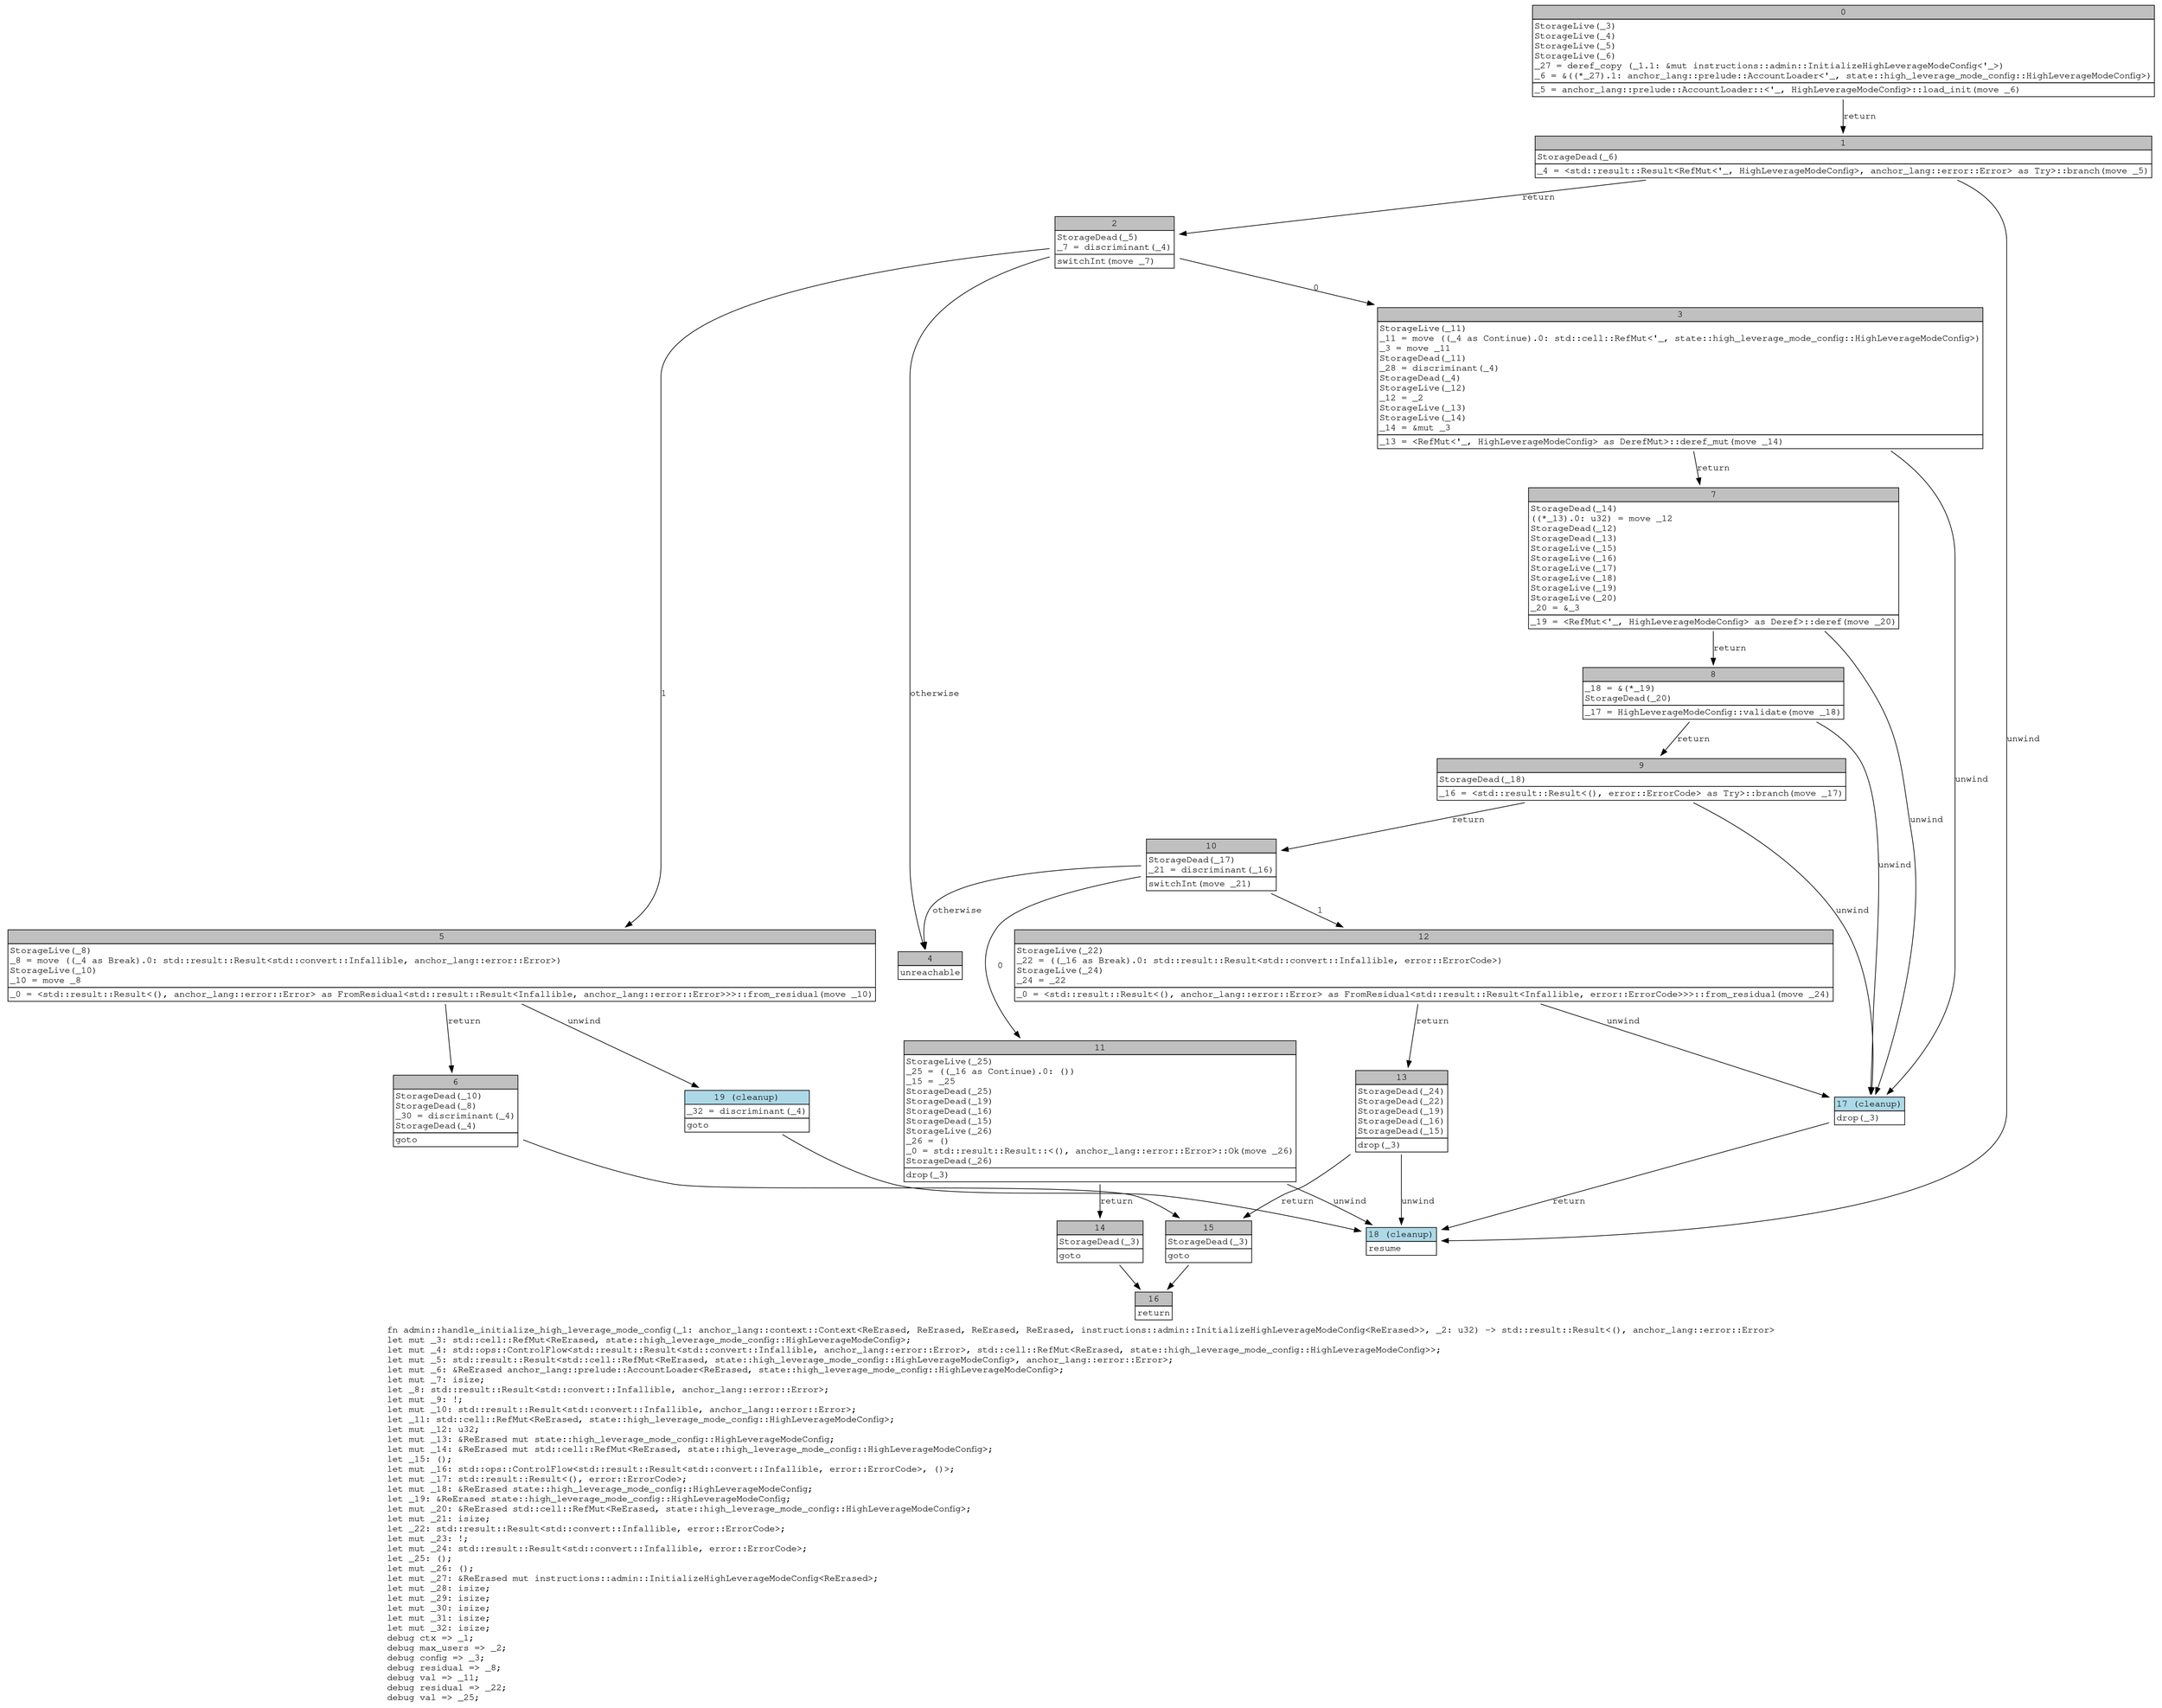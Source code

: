 digraph Mir_0_1121 {
    graph [fontname="Courier, monospace"];
    node [fontname="Courier, monospace"];
    edge [fontname="Courier, monospace"];
    label=<fn admin::handle_initialize_high_leverage_mode_config(_1: anchor_lang::context::Context&lt;ReErased, ReErased, ReErased, ReErased, instructions::admin::InitializeHighLeverageModeConfig&lt;ReErased&gt;&gt;, _2: u32) -&gt; std::result::Result&lt;(), anchor_lang::error::Error&gt;<br align="left"/>let mut _3: std::cell::RefMut&lt;ReErased, state::high_leverage_mode_config::HighLeverageModeConfig&gt;;<br align="left"/>let mut _4: std::ops::ControlFlow&lt;std::result::Result&lt;std::convert::Infallible, anchor_lang::error::Error&gt;, std::cell::RefMut&lt;ReErased, state::high_leverage_mode_config::HighLeverageModeConfig&gt;&gt;;<br align="left"/>let mut _5: std::result::Result&lt;std::cell::RefMut&lt;ReErased, state::high_leverage_mode_config::HighLeverageModeConfig&gt;, anchor_lang::error::Error&gt;;<br align="left"/>let mut _6: &amp;ReErased anchor_lang::prelude::AccountLoader&lt;ReErased, state::high_leverage_mode_config::HighLeverageModeConfig&gt;;<br align="left"/>let mut _7: isize;<br align="left"/>let _8: std::result::Result&lt;std::convert::Infallible, anchor_lang::error::Error&gt;;<br align="left"/>let mut _9: !;<br align="left"/>let mut _10: std::result::Result&lt;std::convert::Infallible, anchor_lang::error::Error&gt;;<br align="left"/>let _11: std::cell::RefMut&lt;ReErased, state::high_leverage_mode_config::HighLeverageModeConfig&gt;;<br align="left"/>let mut _12: u32;<br align="left"/>let mut _13: &amp;ReErased mut state::high_leverage_mode_config::HighLeverageModeConfig;<br align="left"/>let mut _14: &amp;ReErased mut std::cell::RefMut&lt;ReErased, state::high_leverage_mode_config::HighLeverageModeConfig&gt;;<br align="left"/>let _15: ();<br align="left"/>let mut _16: std::ops::ControlFlow&lt;std::result::Result&lt;std::convert::Infallible, error::ErrorCode&gt;, ()&gt;;<br align="left"/>let mut _17: std::result::Result&lt;(), error::ErrorCode&gt;;<br align="left"/>let mut _18: &amp;ReErased state::high_leverage_mode_config::HighLeverageModeConfig;<br align="left"/>let _19: &amp;ReErased state::high_leverage_mode_config::HighLeverageModeConfig;<br align="left"/>let mut _20: &amp;ReErased std::cell::RefMut&lt;ReErased, state::high_leverage_mode_config::HighLeverageModeConfig&gt;;<br align="left"/>let mut _21: isize;<br align="left"/>let _22: std::result::Result&lt;std::convert::Infallible, error::ErrorCode&gt;;<br align="left"/>let mut _23: !;<br align="left"/>let mut _24: std::result::Result&lt;std::convert::Infallible, error::ErrorCode&gt;;<br align="left"/>let _25: ();<br align="left"/>let mut _26: ();<br align="left"/>let mut _27: &amp;ReErased mut instructions::admin::InitializeHighLeverageModeConfig&lt;ReErased&gt;;<br align="left"/>let mut _28: isize;<br align="left"/>let mut _29: isize;<br align="left"/>let mut _30: isize;<br align="left"/>let mut _31: isize;<br align="left"/>let mut _32: isize;<br align="left"/>debug ctx =&gt; _1;<br align="left"/>debug max_users =&gt; _2;<br align="left"/>debug config =&gt; _3;<br align="left"/>debug residual =&gt; _8;<br align="left"/>debug val =&gt; _11;<br align="left"/>debug residual =&gt; _22;<br align="left"/>debug val =&gt; _25;<br align="left"/>>;
    bb0__0_1121 [shape="none", label=<<table border="0" cellborder="1" cellspacing="0"><tr><td bgcolor="gray" align="center" colspan="1">0</td></tr><tr><td align="left" balign="left">StorageLive(_3)<br/>StorageLive(_4)<br/>StorageLive(_5)<br/>StorageLive(_6)<br/>_27 = deref_copy (_1.1: &amp;mut instructions::admin::InitializeHighLeverageModeConfig&lt;'_&gt;)<br/>_6 = &amp;((*_27).1: anchor_lang::prelude::AccountLoader&lt;'_, state::high_leverage_mode_config::HighLeverageModeConfig&gt;)<br/></td></tr><tr><td align="left">_5 = anchor_lang::prelude::AccountLoader::&lt;'_, HighLeverageModeConfig&gt;::load_init(move _6)</td></tr></table>>];
    bb1__0_1121 [shape="none", label=<<table border="0" cellborder="1" cellspacing="0"><tr><td bgcolor="gray" align="center" colspan="1">1</td></tr><tr><td align="left" balign="left">StorageDead(_6)<br/></td></tr><tr><td align="left">_4 = &lt;std::result::Result&lt;RefMut&lt;'_, HighLeverageModeConfig&gt;, anchor_lang::error::Error&gt; as Try&gt;::branch(move _5)</td></tr></table>>];
    bb2__0_1121 [shape="none", label=<<table border="0" cellborder="1" cellspacing="0"><tr><td bgcolor="gray" align="center" colspan="1">2</td></tr><tr><td align="left" balign="left">StorageDead(_5)<br/>_7 = discriminant(_4)<br/></td></tr><tr><td align="left">switchInt(move _7)</td></tr></table>>];
    bb3__0_1121 [shape="none", label=<<table border="0" cellborder="1" cellspacing="0"><tr><td bgcolor="gray" align="center" colspan="1">3</td></tr><tr><td align="left" balign="left">StorageLive(_11)<br/>_11 = move ((_4 as Continue).0: std::cell::RefMut&lt;'_, state::high_leverage_mode_config::HighLeverageModeConfig&gt;)<br/>_3 = move _11<br/>StorageDead(_11)<br/>_28 = discriminant(_4)<br/>StorageDead(_4)<br/>StorageLive(_12)<br/>_12 = _2<br/>StorageLive(_13)<br/>StorageLive(_14)<br/>_14 = &amp;mut _3<br/></td></tr><tr><td align="left">_13 = &lt;RefMut&lt;'_, HighLeverageModeConfig&gt; as DerefMut&gt;::deref_mut(move _14)</td></tr></table>>];
    bb4__0_1121 [shape="none", label=<<table border="0" cellborder="1" cellspacing="0"><tr><td bgcolor="gray" align="center" colspan="1">4</td></tr><tr><td align="left">unreachable</td></tr></table>>];
    bb5__0_1121 [shape="none", label=<<table border="0" cellborder="1" cellspacing="0"><tr><td bgcolor="gray" align="center" colspan="1">5</td></tr><tr><td align="left" balign="left">StorageLive(_8)<br/>_8 = move ((_4 as Break).0: std::result::Result&lt;std::convert::Infallible, anchor_lang::error::Error&gt;)<br/>StorageLive(_10)<br/>_10 = move _8<br/></td></tr><tr><td align="left">_0 = &lt;std::result::Result&lt;(), anchor_lang::error::Error&gt; as FromResidual&lt;std::result::Result&lt;Infallible, anchor_lang::error::Error&gt;&gt;&gt;::from_residual(move _10)</td></tr></table>>];
    bb6__0_1121 [shape="none", label=<<table border="0" cellborder="1" cellspacing="0"><tr><td bgcolor="gray" align="center" colspan="1">6</td></tr><tr><td align="left" balign="left">StorageDead(_10)<br/>StorageDead(_8)<br/>_30 = discriminant(_4)<br/>StorageDead(_4)<br/></td></tr><tr><td align="left">goto</td></tr></table>>];
    bb7__0_1121 [shape="none", label=<<table border="0" cellborder="1" cellspacing="0"><tr><td bgcolor="gray" align="center" colspan="1">7</td></tr><tr><td align="left" balign="left">StorageDead(_14)<br/>((*_13).0: u32) = move _12<br/>StorageDead(_12)<br/>StorageDead(_13)<br/>StorageLive(_15)<br/>StorageLive(_16)<br/>StorageLive(_17)<br/>StorageLive(_18)<br/>StorageLive(_19)<br/>StorageLive(_20)<br/>_20 = &amp;_3<br/></td></tr><tr><td align="left">_19 = &lt;RefMut&lt;'_, HighLeverageModeConfig&gt; as Deref&gt;::deref(move _20)</td></tr></table>>];
    bb8__0_1121 [shape="none", label=<<table border="0" cellborder="1" cellspacing="0"><tr><td bgcolor="gray" align="center" colspan="1">8</td></tr><tr><td align="left" balign="left">_18 = &amp;(*_19)<br/>StorageDead(_20)<br/></td></tr><tr><td align="left">_17 = HighLeverageModeConfig::validate(move _18)</td></tr></table>>];
    bb9__0_1121 [shape="none", label=<<table border="0" cellborder="1" cellspacing="0"><tr><td bgcolor="gray" align="center" colspan="1">9</td></tr><tr><td align="left" balign="left">StorageDead(_18)<br/></td></tr><tr><td align="left">_16 = &lt;std::result::Result&lt;(), error::ErrorCode&gt; as Try&gt;::branch(move _17)</td></tr></table>>];
    bb10__0_1121 [shape="none", label=<<table border="0" cellborder="1" cellspacing="0"><tr><td bgcolor="gray" align="center" colspan="1">10</td></tr><tr><td align="left" balign="left">StorageDead(_17)<br/>_21 = discriminant(_16)<br/></td></tr><tr><td align="left">switchInt(move _21)</td></tr></table>>];
    bb11__0_1121 [shape="none", label=<<table border="0" cellborder="1" cellspacing="0"><tr><td bgcolor="gray" align="center" colspan="1">11</td></tr><tr><td align="left" balign="left">StorageLive(_25)<br/>_25 = ((_16 as Continue).0: ())<br/>_15 = _25<br/>StorageDead(_25)<br/>StorageDead(_19)<br/>StorageDead(_16)<br/>StorageDead(_15)<br/>StorageLive(_26)<br/>_26 = ()<br/>_0 = std::result::Result::&lt;(), anchor_lang::error::Error&gt;::Ok(move _26)<br/>StorageDead(_26)<br/></td></tr><tr><td align="left">drop(_3)</td></tr></table>>];
    bb12__0_1121 [shape="none", label=<<table border="0" cellborder="1" cellspacing="0"><tr><td bgcolor="gray" align="center" colspan="1">12</td></tr><tr><td align="left" balign="left">StorageLive(_22)<br/>_22 = ((_16 as Break).0: std::result::Result&lt;std::convert::Infallible, error::ErrorCode&gt;)<br/>StorageLive(_24)<br/>_24 = _22<br/></td></tr><tr><td align="left">_0 = &lt;std::result::Result&lt;(), anchor_lang::error::Error&gt; as FromResidual&lt;std::result::Result&lt;Infallible, error::ErrorCode&gt;&gt;&gt;::from_residual(move _24)</td></tr></table>>];
    bb13__0_1121 [shape="none", label=<<table border="0" cellborder="1" cellspacing="0"><tr><td bgcolor="gray" align="center" colspan="1">13</td></tr><tr><td align="left" balign="left">StorageDead(_24)<br/>StorageDead(_22)<br/>StorageDead(_19)<br/>StorageDead(_16)<br/>StorageDead(_15)<br/></td></tr><tr><td align="left">drop(_3)</td></tr></table>>];
    bb14__0_1121 [shape="none", label=<<table border="0" cellborder="1" cellspacing="0"><tr><td bgcolor="gray" align="center" colspan="1">14</td></tr><tr><td align="left" balign="left">StorageDead(_3)<br/></td></tr><tr><td align="left">goto</td></tr></table>>];
    bb15__0_1121 [shape="none", label=<<table border="0" cellborder="1" cellspacing="0"><tr><td bgcolor="gray" align="center" colspan="1">15</td></tr><tr><td align="left" balign="left">StorageDead(_3)<br/></td></tr><tr><td align="left">goto</td></tr></table>>];
    bb16__0_1121 [shape="none", label=<<table border="0" cellborder="1" cellspacing="0"><tr><td bgcolor="gray" align="center" colspan="1">16</td></tr><tr><td align="left">return</td></tr></table>>];
    bb17__0_1121 [shape="none", label=<<table border="0" cellborder="1" cellspacing="0"><tr><td bgcolor="lightblue" align="center" colspan="1">17 (cleanup)</td></tr><tr><td align="left">drop(_3)</td></tr></table>>];
    bb18__0_1121 [shape="none", label=<<table border="0" cellborder="1" cellspacing="0"><tr><td bgcolor="lightblue" align="center" colspan="1">18 (cleanup)</td></tr><tr><td align="left">resume</td></tr></table>>];
    bb19__0_1121 [shape="none", label=<<table border="0" cellborder="1" cellspacing="0"><tr><td bgcolor="lightblue" align="center" colspan="1">19 (cleanup)</td></tr><tr><td align="left" balign="left">_32 = discriminant(_4)<br/></td></tr><tr><td align="left">goto</td></tr></table>>];
    bb0__0_1121 -> bb1__0_1121 [label="return"];
    bb1__0_1121 -> bb2__0_1121 [label="return"];
    bb1__0_1121 -> bb18__0_1121 [label="unwind"];
    bb2__0_1121 -> bb3__0_1121 [label="0"];
    bb2__0_1121 -> bb5__0_1121 [label="1"];
    bb2__0_1121 -> bb4__0_1121 [label="otherwise"];
    bb3__0_1121 -> bb7__0_1121 [label="return"];
    bb3__0_1121 -> bb17__0_1121 [label="unwind"];
    bb5__0_1121 -> bb6__0_1121 [label="return"];
    bb5__0_1121 -> bb19__0_1121 [label="unwind"];
    bb6__0_1121 -> bb15__0_1121 [label=""];
    bb7__0_1121 -> bb8__0_1121 [label="return"];
    bb7__0_1121 -> bb17__0_1121 [label="unwind"];
    bb8__0_1121 -> bb9__0_1121 [label="return"];
    bb8__0_1121 -> bb17__0_1121 [label="unwind"];
    bb9__0_1121 -> bb10__0_1121 [label="return"];
    bb9__0_1121 -> bb17__0_1121 [label="unwind"];
    bb10__0_1121 -> bb11__0_1121 [label="0"];
    bb10__0_1121 -> bb12__0_1121 [label="1"];
    bb10__0_1121 -> bb4__0_1121 [label="otherwise"];
    bb11__0_1121 -> bb14__0_1121 [label="return"];
    bb11__0_1121 -> bb18__0_1121 [label="unwind"];
    bb12__0_1121 -> bb13__0_1121 [label="return"];
    bb12__0_1121 -> bb17__0_1121 [label="unwind"];
    bb13__0_1121 -> bb15__0_1121 [label="return"];
    bb13__0_1121 -> bb18__0_1121 [label="unwind"];
    bb14__0_1121 -> bb16__0_1121 [label=""];
    bb15__0_1121 -> bb16__0_1121 [label=""];
    bb17__0_1121 -> bb18__0_1121 [label="return"];
    bb19__0_1121 -> bb18__0_1121 [label=""];
}

